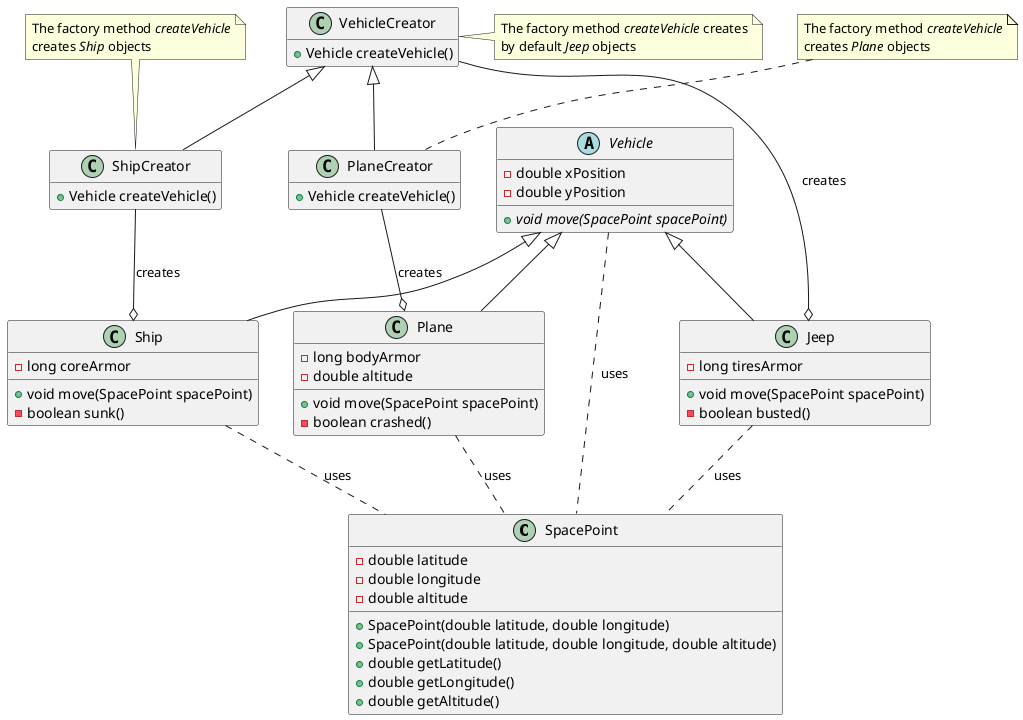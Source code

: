 @startuml
class SpacePoint {
    - double latitude
    - double longitude
    - double altitude

    + SpacePoint(double latitude, double longitude)
    + SpacePoint(double latitude, double longitude, double altitude)
    + double getLatitude()
    + double getLongitude()
    + double getAltitude()
}

abstract class Vehicle {
    - double xPosition
    - double yPosition

    + {abstract} void move(SpacePoint spacePoint)
}
Vehicle .. SpacePoint : uses

class Jeep extends Vehicle {
    - long tiresArmor

    + void move(SpacePoint spacePoint)
    - boolean busted()
}
Jeep .. SpacePoint : uses

class Plane extends Vehicle {
    - long bodyArmor
    - double altitude

    + void move(SpacePoint spacePoint)
    - boolean crashed()
}
Plane .. SpacePoint : uses

class Ship extends Vehicle {
    - long coreArmor

    + void move(SpacePoint spacePoint)
    - boolean sunk()
}
Ship .. SpacePoint : uses

class VehicleCreator {
    + Vehicle createVehicle()
}
VehicleCreator --o Jeep : creates
note right of VehicleCreator : The factory method <i>createVehicle</i> creates\nby default <i>Jeep</i> objects

class PlaneCreator extends VehicleCreator {
    + Vehicle createVehicle()
}
PlaneCreator --o Plane : creates
note top of PlaneCreator : The factory method <i>createVehicle</i>\ncreates <i>Plane</i> objects

class ShipCreator extends VehicleCreator {
    + Vehicle createVehicle()
}
ShipCreator --o Ship : creates
note top of ShipCreator : The factory method <i>createVehicle</i>\ncreates <i>Ship</i> objects

hide empty members
@enduml
